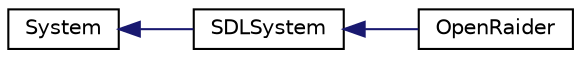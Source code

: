 digraph "Graphical Class Hierarchy"
{
 // INTERACTIVE_SVG=YES
  edge [fontname="Helvetica",fontsize="10",labelfontname="Helvetica",labelfontsize="10"];
  node [fontname="Helvetica",fontsize="10",shape=record];
  rankdir="LR";
  Node1 [label="System",height=0.2,width=0.4,color="black", fillcolor="white", style="filled",URL="$class_system.html",tooltip="Basic Interface for System implementations (SDLSystem) "];
  Node1 -> Node2 [dir="back",color="midnightblue",fontsize="10",style="solid",fontname="Helvetica"];
  Node2 [label="SDLSystem",height=0.2,width=0.4,color="black", fillcolor="white", style="filled",URL="$class_s_d_l_system.html",tooltip="SDL System interface implementation. "];
  Node2 -> Node3 [dir="back",color="midnightblue",fontsize="10",style="solid",fontname="Helvetica"];
  Node3 [label="OpenRaider",height=0.2,width=0.4,color="black", fillcolor="white", style="filled",URL="$class_open_raider.html",tooltip="Main Game Singleton. "];
}

